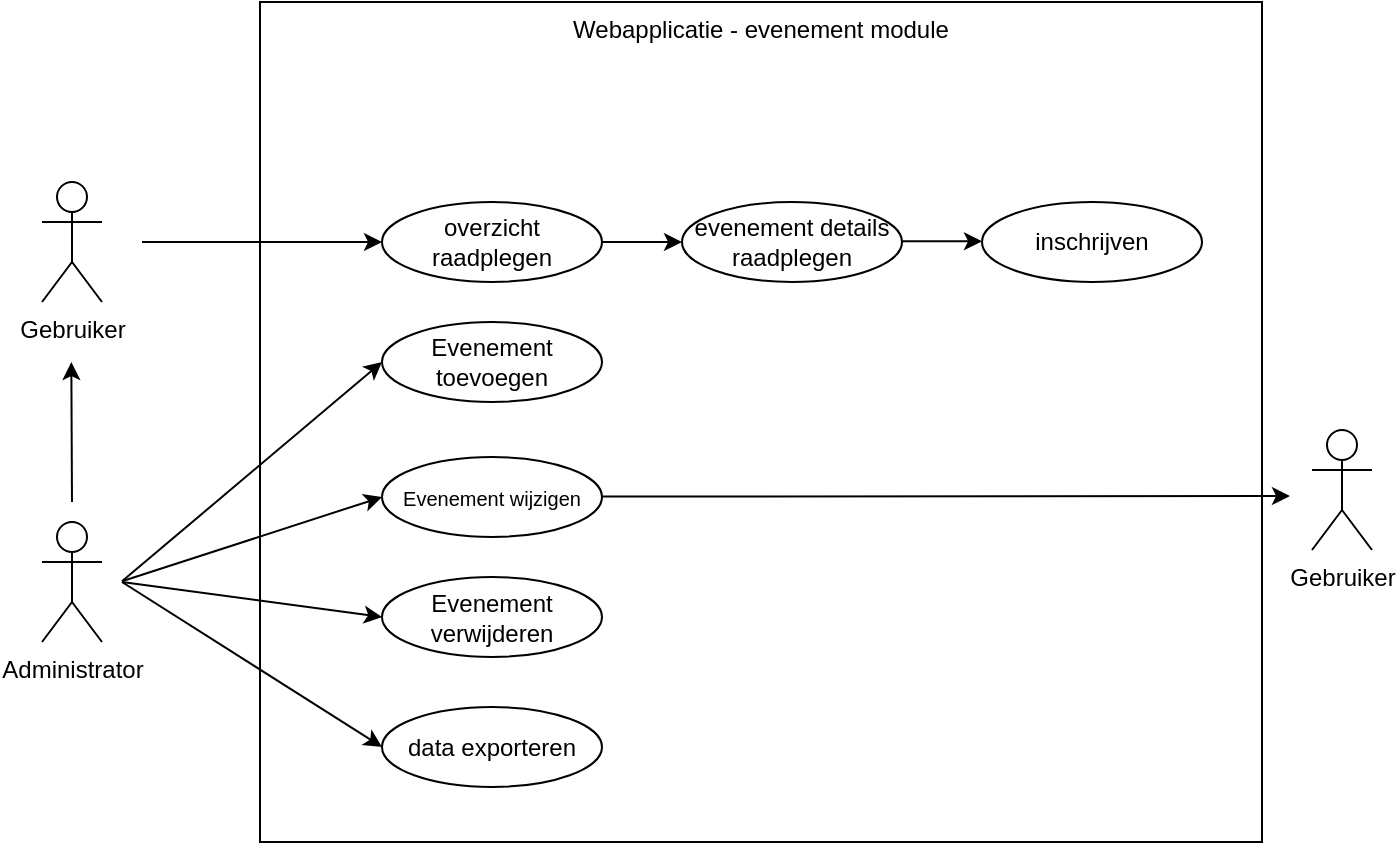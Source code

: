 <mxfile version="13.7.9" type="device"><diagram id="f5JQHiYfUBpoH66ER2NI" name="Page-1"><mxGraphModel dx="621" dy="552" grid="0" gridSize="10" guides="1" tooltips="1" connect="1" arrows="1" fold="1" page="1" pageScale="1" pageWidth="827" pageHeight="1169" math="0" shadow="0"><root><mxCell id="0"/><mxCell id="1" parent="0"/><mxCell id="ffY13UQnZzUIViMlH9bq-1" value="Gebruiker" style="shape=umlActor;verticalLabelPosition=bottom;verticalAlign=top;html=1;" parent="1" vertex="1"><mxGeometry x="80" y="170" width="30" height="60" as="geometry"/></mxCell><mxCell id="ffY13UQnZzUIViMlH9bq-2" value="Administrator" style="shape=umlActor;verticalLabelPosition=bottom;verticalAlign=top;html=1;" parent="1" vertex="1"><mxGeometry x="80" y="340" width="30" height="60" as="geometry"/></mxCell><mxCell id="ffY13UQnZzUIViMlH9bq-7" value="Webapplicatie - evenement module" style="rounded=0;whiteSpace=wrap;html=1;horizontal=1;verticalAlign=top;" parent="1" vertex="1"><mxGeometry x="189" y="80" width="501" height="420" as="geometry"/></mxCell><mxCell id="ffY13UQnZzUIViMlH9bq-10" value="Evenement verwijderen" style="ellipse;whiteSpace=wrap;html=1;" parent="1" vertex="1"><mxGeometry x="250" y="367.5" width="110" height="40" as="geometry"/></mxCell><mxCell id="ffY13UQnZzUIViMlH9bq-11" value="data exporteren" style="ellipse;whiteSpace=wrap;html=1;" parent="1" vertex="1"><mxGeometry x="250" y="432.5" width="110" height="40" as="geometry"/></mxCell><mxCell id="ffY13UQnZzUIViMlH9bq-13" value="overzicht raadplegen" style="ellipse;whiteSpace=wrap;html=1;" parent="1" vertex="1"><mxGeometry x="250" y="180" width="110" height="40" as="geometry"/></mxCell><mxCell id="ffY13UQnZzUIViMlH9bq-14" value="inschrijven" style="ellipse;whiteSpace=wrap;html=1;" parent="1" vertex="1"><mxGeometry x="550" y="180" width="110" height="40" as="geometry"/></mxCell><mxCell id="ffY13UQnZzUIViMlH9bq-15" value="evenement details raadplegen" style="ellipse;whiteSpace=wrap;html=1;" parent="1" vertex="1"><mxGeometry x="400" y="180" width="110" height="40" as="geometry"/></mxCell><mxCell id="ffY13UQnZzUIViMlH9bq-17" value="" style="endArrow=classic;html=1;" parent="1" edge="1"><mxGeometry width="50" height="50" relative="1" as="geometry"><mxPoint x="95" y="330" as="sourcePoint"/><mxPoint x="94.66" y="260" as="targetPoint"/></mxGeometry></mxCell><mxCell id="ffY13UQnZzUIViMlH9bq-20" value="Evenement toevoegen" style="ellipse;whiteSpace=wrap;html=1;" parent="1" vertex="1"><mxGeometry x="250" y="240" width="110" height="40" as="geometry"/></mxCell><mxCell id="ffY13UQnZzUIViMlH9bq-21" value="Evenement wijzigen" style="ellipse;whiteSpace=wrap;html=1;fontSize=10;" parent="1" vertex="1"><mxGeometry x="250" y="307.5" width="110" height="40" as="geometry"/></mxCell><mxCell id="ffY13UQnZzUIViMlH9bq-22" value="" style="endArrow=classic;html=1;" parent="1" target="ffY13UQnZzUIViMlH9bq-13" edge="1"><mxGeometry width="50" height="50" relative="1" as="geometry"><mxPoint x="130.0" y="200" as="sourcePoint"/><mxPoint x="130.0" y="40" as="targetPoint"/></mxGeometry></mxCell><mxCell id="ffY13UQnZzUIViMlH9bq-24" value="" style="endArrow=classic;html=1;entryX=0;entryY=0.5;entryDx=0;entryDy=0;" parent="1" target="ffY13UQnZzUIViMlH9bq-20" edge="1"><mxGeometry width="50" height="50" relative="1" as="geometry"><mxPoint x="120" y="369.66" as="sourcePoint"/><mxPoint x="240.0" y="369.66" as="targetPoint"/></mxGeometry></mxCell><mxCell id="ffY13UQnZzUIViMlH9bq-25" value="" style="endArrow=classic;html=1;entryX=0;entryY=0.5;entryDx=0;entryDy=0;" parent="1" target="ffY13UQnZzUIViMlH9bq-21" edge="1"><mxGeometry width="50" height="50" relative="1" as="geometry"><mxPoint x="120" y="369.66" as="sourcePoint"/><mxPoint x="250.0" y="260" as="targetPoint"/></mxGeometry></mxCell><mxCell id="ffY13UQnZzUIViMlH9bq-26" value="" style="endArrow=classic;html=1;entryX=0;entryY=0.5;entryDx=0;entryDy=0;" parent="1" target="ffY13UQnZzUIViMlH9bq-10" edge="1"><mxGeometry width="50" height="50" relative="1" as="geometry"><mxPoint x="120" y="370" as="sourcePoint"/><mxPoint x="260.0" y="337.5" as="targetPoint"/></mxGeometry></mxCell><mxCell id="ffY13UQnZzUIViMlH9bq-28" value="" style="endArrow=classic;html=1;entryX=0;entryY=0.5;entryDx=0;entryDy=0;" parent="1" target="ffY13UQnZzUIViMlH9bq-11" edge="1"><mxGeometry width="50" height="50" relative="1" as="geometry"><mxPoint x="120" y="370" as="sourcePoint"/><mxPoint x="260.0" y="397.5" as="targetPoint"/></mxGeometry></mxCell><mxCell id="ffY13UQnZzUIViMlH9bq-29" value="" style="endArrow=classic;html=1;exitX=1;exitY=0.5;exitDx=0;exitDy=0;" parent="1" source="ffY13UQnZzUIViMlH9bq-13" target="ffY13UQnZzUIViMlH9bq-15" edge="1"><mxGeometry width="50" height="50" relative="1" as="geometry"><mxPoint x="370" y="450" as="sourcePoint"/><mxPoint x="420" y="400" as="targetPoint"/></mxGeometry></mxCell><mxCell id="ffY13UQnZzUIViMlH9bq-30" value="" style="endArrow=classic;html=1;exitX=1;exitY=0.5;exitDx=0;exitDy=0;" parent="1" edge="1"><mxGeometry width="50" height="50" relative="1" as="geometry"><mxPoint x="510.0" y="199.66" as="sourcePoint"/><mxPoint x="550.0" y="199.66" as="targetPoint"/></mxGeometry></mxCell><mxCell id="zvxGsPx0hBRATTRZpIk9-1" value="Gebruiker" style="shape=umlActor;verticalLabelPosition=bottom;verticalAlign=top;html=1;" vertex="1" parent="1"><mxGeometry x="715" y="294" width="30" height="60" as="geometry"/></mxCell><mxCell id="zvxGsPx0hBRATTRZpIk9-2" value="" style="endArrow=classic;html=1;exitX=1;exitY=0.5;exitDx=0;exitDy=0;" edge="1" parent="1"><mxGeometry width="50" height="50" relative="1" as="geometry"><mxPoint x="360" y="327.26" as="sourcePoint"/><mxPoint x="704" y="327" as="targetPoint"/></mxGeometry></mxCell></root></mxGraphModel></diagram></mxfile>